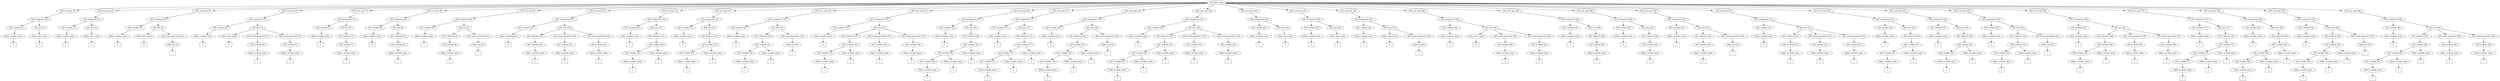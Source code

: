 /*
 * AST in dot format generated by phc -- the PHP compiler
 */

digraph AST {
node_0 [label="AST_php_script"];
node_1 [label="AST_eval_expr (2)"];
node_2 [label="AST_assignment (2)"];
node_3 [label="AST_variable (2)"];
node_4 [label="Token_variable_name"];
node_5 [label="x", shape=box]
node_4 -> node_5;
node_3 -> node_4;
node_6 [label="AST_new (2)"];
node_7 [label="Token_class_name"];
node_8 [label="C", shape=box]
node_7 -> node_8;
node_6 -> node_7;
node_2 -> node_6;
node_2 -> node_3;
node_1 -> node_2;
node_9 [label="AST_eval_expr (3)"];
node_10 [label="AST_assignment (3)"];
node_11 [label="AST_variable (3)"];
node_12 [label="Token_variable_name"];
node_13 [label="x", shape=box]
node_12 -> node_13;
node_11 -> node_12;
node_14 [label="AST_new (3)"];
node_15 [label="Token_class_name"];
node_16 [label="C", shape=box]
node_15 -> node_16;
node_14 -> node_15;
node_10 -> node_14;
node_10 -> node_11;
node_9 -> node_10;
node_17 [label="AST_eval_expr (4)"];
node_18 [label="AST_assignment (4)"];
node_19 [label="AST_variable (4)"];
node_20 [label="Token_variable_name"];
node_21 [label="y", shape=box]
node_20 -> node_21;
node_19 -> node_20;
node_22 [label="AST_new (4)"];
node_23 [label="Token_class_name"];
node_24 [label="D", shape=box]
node_23 -> node_24;
node_25 [label="AST_actual_parameter (4)"];
node_26 [label="Token_int (4)"];
node_27 [label="1", shape=box]
node_26 -> node_27;
node_25 -> node_26;
node_22 -> node_25;
node_22 -> node_23;
node_18 -> node_22;
node_18 -> node_19;
node_17 -> node_18;
node_28 [label="AST_eval_expr (5)"];
node_29 [label="AST_assignment (5)"];
node_30 [label="AST_variable (5)"];
node_31 [label="Token_variable_name"];
node_32 [label="z", shape=box]
node_31 -> node_32;
node_30 -> node_31;
node_33 [label="AST_new (5)"];
node_34 [label="Token_class_name"];
node_35 [label="E", shape=box]
node_34 -> node_35;
node_36 [label="AST_actual_parameter (5)"];
node_37 [label="AST_variable (5)"];
node_38 [label="Token_variable_name"];
node_39 [label="x", shape=box]
node_38 -> node_39;
node_37 -> node_38;
node_36 -> node_37;
node_40 [label="AST_actual_parameter (5)"];
node_41 [label="AST_variable (5)"];
node_42 [label="Token_variable_name"];
node_43 [label="y", shape=box]
node_42 -> node_43;
node_41 -> node_42;
node_40 -> node_41;
node_33 -> node_40;
node_33 -> node_36;
node_33 -> node_34;
node_29 -> node_33;
node_29 -> node_30;
node_28 -> node_29;
node_44 [label="AST_eval_expr (7)"];
node_45 [label="AST_assignment (7)"];
node_46 [label="AST_variable (7)"];
node_47 [label="Token_variable_name"];
node_48 [label="a", shape=box]
node_47 -> node_48;
node_46 -> node_47;
node_49 [label="AST_new (7)"];
node_50 [label="AST_reflection (7)"];
node_51 [label="AST_variable (7)"];
node_52 [label="Token_variable_name"];
node_53 [label="x", shape=box]
node_52 -> node_53;
node_51 -> node_52;
node_50 -> node_51;
node_49 -> node_50;
node_45 -> node_49;
node_45 -> node_46;
node_44 -> node_45;
node_54 [label="AST_eval_expr (8)"];
node_55 [label="AST_assignment (8)"];
node_56 [label="AST_variable (8)"];
node_57 [label="Token_variable_name"];
node_58 [label="b", shape=box]
node_57 -> node_58;
node_56 -> node_57;
node_59 [label="AST_new (8)"];
node_60 [label="AST_reflection (8)"];
node_61 [label="AST_variable (8)"];
node_62 [label="Token_variable_name"];
node_63 [label="x", shape=box]
node_62 -> node_63;
node_61 -> node_62;
node_60 -> node_61;
node_59 -> node_60;
node_55 -> node_59;
node_55 -> node_56;
node_54 -> node_55;
node_64 [label="AST_eval_expr (9)"];
node_65 [label="AST_assignment (9)"];
node_66 [label="AST_variable (9)"];
node_67 [label="Token_variable_name"];
node_68 [label="c", shape=box]
node_67 -> node_68;
node_66 -> node_67;
node_69 [label="AST_new (9)"];
node_70 [label="AST_reflection (9)"];
node_71 [label="AST_variable (9)"];
node_72 [label="Token_variable_name"];
node_73 [label="x", shape=box]
node_72 -> node_73;
node_71 -> node_72;
node_70 -> node_71;
node_74 [label="AST_actual_parameter (9)"];
node_75 [label="Token_int (9)"];
node_76 [label="1", shape=box]
node_75 -> node_76;
node_74 -> node_75;
node_69 -> node_74;
node_69 -> node_70;
node_65 -> node_69;
node_65 -> node_66;
node_64 -> node_65;
node_77 [label="AST_eval_expr (10)"];
node_78 [label="AST_assignment (10)"];
node_79 [label="AST_variable (10)"];
node_80 [label="Token_variable_name"];
node_81 [label="d", shape=box]
node_80 -> node_81;
node_79 -> node_80;
node_82 [label="AST_new (10)"];
node_83 [label="AST_reflection (10)"];
node_84 [label="AST_variable (10)"];
node_85 [label="Token_variable_name"];
node_86 [label="x", shape=box]
node_85 -> node_86;
node_84 -> node_85;
node_83 -> node_84;
node_87 [label="AST_actual_parameter (10)"];
node_88 [label="AST_variable (10)"];
node_89 [label="Token_variable_name"];
node_90 [label="y", shape=box]
node_89 -> node_90;
node_88 -> node_89;
node_87 -> node_88;
node_91 [label="AST_actual_parameter (10)"];
node_92 [label="AST_variable (10)"];
node_93 [label="Token_variable_name"];
node_94 [label="z", shape=box]
node_93 -> node_94;
node_92 -> node_93;
node_91 -> node_92;
node_82 -> node_91;
node_82 -> node_87;
node_82 -> node_83;
node_78 -> node_82;
node_78 -> node_79;
node_77 -> node_78;
node_95 [label="AST_eval_expr (12)"];
node_96 [label="AST_assignment (12)"];
node_97 [label="AST_variable (12)"];
node_98 [label="Token_variable_name"];
node_99 [label="e", shape=box]
node_98 -> node_99;
node_97 -> node_98;
node_100 [label="AST_new (12)"];
node_101 [label="AST_reflection (12)"];
node_102 [label="AST_variable (12)"];
node_103 [label="AST_variable (12)"];
node_104 [label="Token_variable_name"];
node_105 [label="x", shape=box]
node_104 -> node_105;
node_103 -> node_104;
node_106 [label="Token_variable_name"];
node_107 [label="y", shape=box]
node_106 -> node_107;
node_102 -> node_106;
node_102 -> node_103;
node_101 -> node_102;
node_100 -> node_101;
node_96 -> node_100;
node_96 -> node_97;
node_95 -> node_96;
node_108 [label="AST_eval_expr (13)"];
node_109 [label="AST_assignment (13)"];
node_110 [label="AST_variable (13)"];
node_111 [label="Token_variable_name"];
node_112 [label="f", shape=box]
node_111 -> node_112;
node_110 -> node_111;
node_113 [label="AST_new (13)"];
node_114 [label="AST_reflection (13)"];
node_115 [label="AST_variable (13)"];
node_116 [label="AST_variable (13)"];
node_117 [label="Token_variable_name"];
node_118 [label="x", shape=box]
node_117 -> node_118;
node_116 -> node_117;
node_119 [label="Token_variable_name"];
node_120 [label="y", shape=box]
node_119 -> node_120;
node_115 -> node_119;
node_115 -> node_116;
node_114 -> node_115;
node_113 -> node_114;
node_109 -> node_113;
node_109 -> node_110;
node_108 -> node_109;
node_121 [label="AST_eval_expr (14)"];
node_122 [label="AST_assignment (14)"];
node_123 [label="AST_variable (14)"];
node_124 [label="Token_variable_name"];
node_125 [label="g", shape=box]
node_124 -> node_125;
node_123 -> node_124;
node_126 [label="AST_new (14)"];
node_127 [label="AST_reflection (14)"];
node_128 [label="AST_variable (14)"];
node_129 [label="AST_variable (14)"];
node_130 [label="Token_variable_name"];
node_131 [label="x", shape=box]
node_130 -> node_131;
node_129 -> node_130;
node_132 [label="Token_variable_name"];
node_133 [label="y", shape=box]
node_132 -> node_133;
node_128 -> node_132;
node_128 -> node_129;
node_127 -> node_128;
node_134 [label="AST_actual_parameter (14)"];
node_135 [label="Token_int (14)"];
node_136 [label="1", shape=box]
node_135 -> node_136;
node_134 -> node_135;
node_126 -> node_134;
node_126 -> node_127;
node_122 -> node_126;
node_122 -> node_123;
node_121 -> node_122;
node_137 [label="AST_eval_expr (15)"];
node_138 [label="AST_assignment (15)"];
node_139 [label="AST_variable (15)"];
node_140 [label="Token_variable_name"];
node_141 [label="h", shape=box]
node_140 -> node_141;
node_139 -> node_140;
node_142 [label="AST_new (15)"];
node_143 [label="AST_reflection (15)"];
node_144 [label="AST_variable (15)"];
node_145 [label="AST_variable (15)"];
node_146 [label="Token_variable_name"];
node_147 [label="x", shape=box]
node_146 -> node_147;
node_145 -> node_146;
node_148 [label="Token_variable_name"];
node_149 [label="y", shape=box]
node_148 -> node_149;
node_144 -> node_148;
node_144 -> node_145;
node_143 -> node_144;
node_150 [label="AST_actual_parameter (15)"];
node_151 [label="AST_variable (15)"];
node_152 [label="Token_variable_name"];
node_153 [label="y", shape=box]
node_152 -> node_153;
node_151 -> node_152;
node_150 -> node_151;
node_154 [label="AST_actual_parameter (15)"];
node_155 [label="AST_variable (15)"];
node_156 [label="Token_variable_name"];
node_157 [label="z", shape=box]
node_156 -> node_157;
node_155 -> node_156;
node_154 -> node_155;
node_142 -> node_154;
node_142 -> node_150;
node_142 -> node_143;
node_138 -> node_142;
node_138 -> node_139;
node_137 -> node_138;
node_158 [label="AST_eval_expr (16)"];
node_159 [label="AST_assignment (16)"];
node_160 [label="AST_variable (16)"];
node_161 [label="Token_variable_name"];
node_162 [label="e", shape=box]
node_161 -> node_162;
node_160 -> node_161;
node_163 [label="AST_new (16)"];
node_164 [label="AST_reflection (16)"];
node_165 [label="AST_variable (16)"];
node_166 [label="AST_variable (16)"];
node_167 [label="AST_variable (16)"];
node_168 [label="Token_variable_name"];
node_169 [label="x", shape=box]
node_168 -> node_169;
node_167 -> node_168;
node_170 [label="Token_variable_name"];
node_171 [label="y", shape=box]
node_170 -> node_171;
node_166 -> node_170;
node_166 -> node_167;
node_172 [label="Token_variable_name"];
node_173 [label="z", shape=box]
node_172 -> node_173;
node_165 -> node_172;
node_165 -> node_166;
node_164 -> node_165;
node_163 -> node_164;
node_159 -> node_163;
node_159 -> node_160;
node_158 -> node_159;
node_174 [label="AST_eval_expr (17)"];
node_175 [label="AST_assignment (17)"];
node_176 [label="AST_variable (17)"];
node_177 [label="Token_variable_name"];
node_178 [label="f", shape=box]
node_177 -> node_178;
node_176 -> node_177;
node_179 [label="AST_new (17)"];
node_180 [label="AST_reflection (17)"];
node_181 [label="AST_variable (17)"];
node_182 [label="AST_variable (17)"];
node_183 [label="AST_variable (17)"];
node_184 [label="Token_variable_name"];
node_185 [label="x", shape=box]
node_184 -> node_185;
node_183 -> node_184;
node_186 [label="Token_variable_name"];
node_187 [label="y", shape=box]
node_186 -> node_187;
node_182 -> node_186;
node_182 -> node_183;
node_188 [label="Token_variable_name"];
node_189 [label="z", shape=box]
node_188 -> node_189;
node_181 -> node_188;
node_181 -> node_182;
node_180 -> node_181;
node_179 -> node_180;
node_175 -> node_179;
node_175 -> node_176;
node_174 -> node_175;
node_190 [label="AST_eval_expr (18)"];
node_191 [label="AST_assignment (18)"];
node_192 [label="AST_variable (18)"];
node_193 [label="Token_variable_name"];
node_194 [label="g", shape=box]
node_193 -> node_194;
node_192 -> node_193;
node_195 [label="AST_new (18)"];
node_196 [label="AST_reflection (18)"];
node_197 [label="AST_variable (18)"];
node_198 [label="AST_variable (18)"];
node_199 [label="AST_variable (18)"];
node_200 [label="Token_variable_name"];
node_201 [label="x", shape=box]
node_200 -> node_201;
node_199 -> node_200;
node_202 [label="Token_variable_name"];
node_203 [label="y", shape=box]
node_202 -> node_203;
node_198 -> node_202;
node_198 -> node_199;
node_204 [label="Token_variable_name"];
node_205 [label="z", shape=box]
node_204 -> node_205;
node_197 -> node_204;
node_197 -> node_198;
node_196 -> node_197;
node_206 [label="AST_actual_parameter (18)"];
node_207 [label="Token_int (18)"];
node_208 [label="1", shape=box]
node_207 -> node_208;
node_206 -> node_207;
node_195 -> node_206;
node_195 -> node_196;
node_191 -> node_195;
node_191 -> node_192;
node_190 -> node_191;
node_209 [label="AST_eval_expr (19)"];
node_210 [label="AST_assignment (19)"];
node_211 [label="AST_variable (19)"];
node_212 [label="Token_variable_name"];
node_213 [label="h", shape=box]
node_212 -> node_213;
node_211 -> node_212;
node_214 [label="AST_new (19)"];
node_215 [label="AST_reflection (19)"];
node_216 [label="AST_variable (19)"];
node_217 [label="AST_variable (19)"];
node_218 [label="AST_variable (19)"];
node_219 [label="Token_variable_name"];
node_220 [label="x", shape=box]
node_219 -> node_220;
node_218 -> node_219;
node_221 [label="Token_variable_name"];
node_222 [label="y", shape=box]
node_221 -> node_222;
node_217 -> node_221;
node_217 -> node_218;
node_223 [label="Token_variable_name"];
node_224 [label="z", shape=box]
node_223 -> node_224;
node_216 -> node_223;
node_216 -> node_217;
node_215 -> node_216;
node_225 [label="AST_actual_parameter (19)"];
node_226 [label="AST_variable (19)"];
node_227 [label="Token_variable_name"];
node_228 [label="y", shape=box]
node_227 -> node_228;
node_226 -> node_227;
node_225 -> node_226;
node_229 [label="AST_actual_parameter (19)"];
node_230 [label="AST_variable (19)"];
node_231 [label="Token_variable_name"];
node_232 [label="z", shape=box]
node_231 -> node_232;
node_230 -> node_231;
node_229 -> node_230;
node_214 -> node_229;
node_214 -> node_225;
node_214 -> node_215;
node_210 -> node_214;
node_210 -> node_211;
node_209 -> node_210;
node_233 [label="AST_eval_expr (23)"];
node_234 [label="AST_assignment (23)"];
node_235 [label="AST_variable (23)"];
node_236 [label="Token_variable_name"];
node_237 [label="x", shape=box]
node_236 -> node_237;
node_235 -> node_236;
node_238 [label="AST_new (23)"];
node_239 [label="Token_class_name"];
node_240 [label="C", shape=box]
node_239 -> node_240;
node_238 -> node_239;
node_234 -> node_238;
node_234 -> node_235;
node_233 -> node_234;
node_241 [label="AST_eval_expr (24)"];
node_242 [label="AST_assignment (24)"];
node_243 [label="AST_variable (24)"];
node_244 [label="Token_variable_name"];
node_245 [label="x", shape=box]
node_244 -> node_245;
node_243 -> node_244;
node_246 [label="AST_new (24)"];
node_247 [label="Token_class_name"];
node_248 [label="C", shape=box]
node_247 -> node_248;
node_246 -> node_247;
node_242 -> node_246;
node_242 -> node_243;
node_241 -> node_242;
node_249 [label="AST_eval_expr (25)"];
node_250 [label="AST_assignment (25)"];
node_251 [label="AST_variable (25)"];
node_252 [label="Token_variable_name"];
node_253 [label="y", shape=box]
node_252 -> node_253;
node_251 -> node_252;
node_254 [label="AST_new (25)"];
node_255 [label="Token_class_name"];
node_256 [label="D", shape=box]
node_255 -> node_256;
node_257 [label="AST_actual_parameter (25)"];
node_258 [label="Token_int (25)"];
node_259 [label="1", shape=box]
node_258 -> node_259;
node_257 -> node_258;
node_254 -> node_257;
node_254 -> node_255;
node_250 -> node_254;
node_250 -> node_251;
node_249 -> node_250;
node_260 [label="AST_eval_expr (26)"];
node_261 [label="AST_assignment (26)"];
node_262 [label="AST_variable (26)"];
node_263 [label="Token_variable_name"];
node_264 [label="z", shape=box]
node_263 -> node_264;
node_262 -> node_263;
node_265 [label="AST_new (26)"];
node_266 [label="Token_class_name"];
node_267 [label="E", shape=box]
node_266 -> node_267;
node_268 [label="AST_actual_parameter (26)"];
node_269 [label="AST_variable (26)"];
node_270 [label="Token_variable_name"];
node_271 [label="x", shape=box]
node_270 -> node_271;
node_269 -> node_270;
node_268 -> node_269;
node_272 [label="AST_actual_parameter (26)"];
node_273 [label="AST_variable (26)"];
node_274 [label="Token_variable_name"];
node_275 [label="y", shape=box]
node_274 -> node_275;
node_273 -> node_274;
node_272 -> node_273;
node_265 -> node_272;
node_265 -> node_268;
node_265 -> node_266;
node_261 -> node_265;
node_261 -> node_262;
node_260 -> node_261;
node_276 [label="AST_eval_expr (28)"];
node_277 [label="AST_assignment (28)"];
node_278 [label="AST_variable (28)"];
node_279 [label="Token_variable_name"];
node_280 [label="a", shape=box]
node_279 -> node_280;
node_278 -> node_279;
node_281 [label="AST_new (28)"];
node_282 [label="AST_reflection (28)"];
node_283 [label="AST_variable (28)"];
node_284 [label="Token_variable_name"];
node_285 [label="x", shape=box]
node_284 -> node_285;
node_283 -> node_284;
node_282 -> node_283;
node_281 -> node_282;
node_277 -> node_281;
node_277 -> node_278;
node_276 -> node_277;
node_286 [label="AST_eval_expr (29)"];
node_287 [label="AST_assignment (29)"];
node_288 [label="AST_variable (29)"];
node_289 [label="Token_variable_name"];
node_290 [label="b", shape=box]
node_289 -> node_290;
node_288 -> node_289;
node_291 [label="AST_new (29)"];
node_292 [label="AST_reflection (29)"];
node_293 [label="AST_variable (29)"];
node_294 [label="Token_variable_name"];
node_295 [label="x", shape=box]
node_294 -> node_295;
node_293 -> node_294;
node_292 -> node_293;
node_291 -> node_292;
node_287 -> node_291;
node_287 -> node_288;
node_286 -> node_287;
node_296 [label="AST_eval_expr (30)"];
node_297 [label="AST_assignment (30)"];
node_298 [label="AST_variable (30)"];
node_299 [label="Token_variable_name"];
node_300 [label="c", shape=box]
node_299 -> node_300;
node_298 -> node_299;
node_301 [label="AST_new (30)"];
node_302 [label="AST_reflection (30)"];
node_303 [label="AST_variable (30)"];
node_304 [label="Token_variable_name"];
node_305 [label="x", shape=box]
node_304 -> node_305;
node_303 -> node_304;
node_302 -> node_303;
node_306 [label="AST_actual_parameter (30)"];
node_307 [label="Token_int (30)"];
node_308 [label="1", shape=box]
node_307 -> node_308;
node_306 -> node_307;
node_301 -> node_306;
node_301 -> node_302;
node_297 -> node_301;
node_297 -> node_298;
node_296 -> node_297;
node_309 [label="AST_eval_expr (31)"];
node_310 [label="AST_assignment (31)"];
node_311 [label="AST_variable (31)"];
node_312 [label="Token_variable_name"];
node_313 [label="d", shape=box]
node_312 -> node_313;
node_311 -> node_312;
node_314 [label="AST_new (31)"];
node_315 [label="AST_reflection (31)"];
node_316 [label="AST_variable (31)"];
node_317 [label="Token_variable_name"];
node_318 [label="x", shape=box]
node_317 -> node_318;
node_316 -> node_317;
node_315 -> node_316;
node_319 [label="AST_actual_parameter (31)"];
node_320 [label="AST_variable (31)"];
node_321 [label="Token_variable_name"];
node_322 [label="y", shape=box]
node_321 -> node_322;
node_320 -> node_321;
node_319 -> node_320;
node_323 [label="AST_actual_parameter (31)"];
node_324 [label="AST_variable (31)"];
node_325 [label="Token_variable_name"];
node_326 [label="z", shape=box]
node_325 -> node_326;
node_324 -> node_325;
node_323 -> node_324;
node_314 -> node_323;
node_314 -> node_319;
node_314 -> node_315;
node_310 -> node_314;
node_310 -> node_311;
node_309 -> node_310;
node_327 [label="AST_eval_expr (33)"];
node_328 [label="AST_assignment (33)"];
node_329 [label="AST_variable (33)"];
node_330 [label="Token_variable_name"];
node_331 [label="e", shape=box]
node_330 -> node_331;
node_329 -> node_330;
node_332 [label="AST_new (33)"];
node_333 [label="AST_reflection (33)"];
node_334 [label="AST_variable (33)"];
node_335 [label="AST_variable (33)"];
node_336 [label="Token_variable_name"];
node_337 [label="x", shape=box]
node_336 -> node_337;
node_335 -> node_336;
node_338 [label="Token_variable_name"];
node_339 [label="y", shape=box]
node_338 -> node_339;
node_334 -> node_338;
node_334 -> node_335;
node_333 -> node_334;
node_332 -> node_333;
node_328 -> node_332;
node_328 -> node_329;
node_327 -> node_328;
node_340 [label="AST_eval_expr (34)"];
node_341 [label="AST_assignment (34)"];
node_342 [label="AST_variable (34)"];
node_343 [label="Token_variable_name"];
node_344 [label="f", shape=box]
node_343 -> node_344;
node_342 -> node_343;
node_345 [label="AST_new (34)"];
node_346 [label="AST_reflection (34)"];
node_347 [label="AST_variable (34)"];
node_348 [label="AST_variable (34)"];
node_349 [label="Token_variable_name"];
node_350 [label="x", shape=box]
node_349 -> node_350;
node_348 -> node_349;
node_351 [label="Token_variable_name"];
node_352 [label="y", shape=box]
node_351 -> node_352;
node_347 -> node_351;
node_347 -> node_348;
node_346 -> node_347;
node_345 -> node_346;
node_341 -> node_345;
node_341 -> node_342;
node_340 -> node_341;
node_353 [label="AST_eval_expr (35)"];
node_354 [label="AST_assignment (35)"];
node_355 [label="AST_variable (35)"];
node_356 [label="Token_variable_name"];
node_357 [label="g", shape=box]
node_356 -> node_357;
node_355 -> node_356;
node_358 [label="AST_new (35)"];
node_359 [label="AST_reflection (35)"];
node_360 [label="AST_variable (35)"];
node_361 [label="AST_variable (35)"];
node_362 [label="Token_variable_name"];
node_363 [label="x", shape=box]
node_362 -> node_363;
node_361 -> node_362;
node_364 [label="Token_variable_name"];
node_365 [label="y", shape=box]
node_364 -> node_365;
node_360 -> node_364;
node_360 -> node_361;
node_359 -> node_360;
node_366 [label="AST_actual_parameter (35)"];
node_367 [label="Token_int (35)"];
node_368 [label="1", shape=box]
node_367 -> node_368;
node_366 -> node_367;
node_358 -> node_366;
node_358 -> node_359;
node_354 -> node_358;
node_354 -> node_355;
node_353 -> node_354;
node_369 [label="AST_eval_expr (36)"];
node_370 [label="AST_assignment (36)"];
node_371 [label="AST_variable (36)"];
node_372 [label="Token_variable_name"];
node_373 [label="h", shape=box]
node_372 -> node_373;
node_371 -> node_372;
node_374 [label="AST_new (36)"];
node_375 [label="AST_reflection (36)"];
node_376 [label="AST_variable (36)"];
node_377 [label="AST_variable (36)"];
node_378 [label="Token_variable_name"];
node_379 [label="x", shape=box]
node_378 -> node_379;
node_377 -> node_378;
node_380 [label="Token_variable_name"];
node_381 [label="y", shape=box]
node_380 -> node_381;
node_376 -> node_380;
node_376 -> node_377;
node_375 -> node_376;
node_382 [label="AST_actual_parameter (36)"];
node_383 [label="AST_variable (36)"];
node_384 [label="Token_variable_name"];
node_385 [label="y", shape=box]
node_384 -> node_385;
node_383 -> node_384;
node_382 -> node_383;
node_386 [label="AST_actual_parameter (36)"];
node_387 [label="AST_variable (36)"];
node_388 [label="Token_variable_name"];
node_389 [label="z", shape=box]
node_388 -> node_389;
node_387 -> node_388;
node_386 -> node_387;
node_374 -> node_386;
node_374 -> node_382;
node_374 -> node_375;
node_370 -> node_374;
node_370 -> node_371;
node_369 -> node_370;
node_390 [label="AST_eval_expr (37)"];
node_391 [label="AST_assignment (37)"];
node_392 [label="AST_variable (37)"];
node_393 [label="Token_variable_name"];
node_394 [label="e", shape=box]
node_393 -> node_394;
node_392 -> node_393;
node_395 [label="AST_new (37)"];
node_396 [label="AST_reflection (37)"];
node_397 [label="AST_variable (37)"];
node_398 [label="AST_variable (37)"];
node_399 [label="AST_variable (37)"];
node_400 [label="Token_variable_name"];
node_401 [label="x", shape=box]
node_400 -> node_401;
node_399 -> node_400;
node_402 [label="Token_variable_name"];
node_403 [label="y", shape=box]
node_402 -> node_403;
node_398 -> node_402;
node_398 -> node_399;
node_404 [label="Token_variable_name"];
node_405 [label="z", shape=box]
node_404 -> node_405;
node_397 -> node_404;
node_397 -> node_398;
node_396 -> node_397;
node_395 -> node_396;
node_391 -> node_395;
node_391 -> node_392;
node_390 -> node_391;
node_406 [label="AST_eval_expr (38)"];
node_407 [label="AST_assignment (38)"];
node_408 [label="AST_variable (38)"];
node_409 [label="Token_variable_name"];
node_410 [label="f", shape=box]
node_409 -> node_410;
node_408 -> node_409;
node_411 [label="AST_new (38)"];
node_412 [label="AST_reflection (38)"];
node_413 [label="AST_variable (38)"];
node_414 [label="AST_variable (38)"];
node_415 [label="AST_variable (38)"];
node_416 [label="Token_variable_name"];
node_417 [label="x", shape=box]
node_416 -> node_417;
node_415 -> node_416;
node_418 [label="Token_variable_name"];
node_419 [label="y", shape=box]
node_418 -> node_419;
node_414 -> node_418;
node_414 -> node_415;
node_420 [label="Token_variable_name"];
node_421 [label="z", shape=box]
node_420 -> node_421;
node_413 -> node_420;
node_413 -> node_414;
node_412 -> node_413;
node_411 -> node_412;
node_407 -> node_411;
node_407 -> node_408;
node_406 -> node_407;
node_422 [label="AST_eval_expr (39)"];
node_423 [label="AST_assignment (39)"];
node_424 [label="AST_variable (39)"];
node_425 [label="Token_variable_name"];
node_426 [label="g", shape=box]
node_425 -> node_426;
node_424 -> node_425;
node_427 [label="AST_new (39)"];
node_428 [label="AST_reflection (39)"];
node_429 [label="AST_variable (39)"];
node_430 [label="AST_variable (39)"];
node_431 [label="AST_variable (39)"];
node_432 [label="Token_variable_name"];
node_433 [label="x", shape=box]
node_432 -> node_433;
node_431 -> node_432;
node_434 [label="Token_variable_name"];
node_435 [label="y", shape=box]
node_434 -> node_435;
node_430 -> node_434;
node_430 -> node_431;
node_436 [label="Token_variable_name"];
node_437 [label="z", shape=box]
node_436 -> node_437;
node_429 -> node_436;
node_429 -> node_430;
node_428 -> node_429;
node_438 [label="AST_actual_parameter (39)"];
node_439 [label="Token_int (39)"];
node_440 [label="1", shape=box]
node_439 -> node_440;
node_438 -> node_439;
node_427 -> node_438;
node_427 -> node_428;
node_423 -> node_427;
node_423 -> node_424;
node_422 -> node_423;
node_441 [label="AST_eval_expr (40)"];
node_442 [label="AST_assignment (40)"];
node_443 [label="AST_variable (40)"];
node_444 [label="Token_variable_name"];
node_445 [label="h", shape=box]
node_444 -> node_445;
node_443 -> node_444;
node_446 [label="AST_new (40)"];
node_447 [label="AST_reflection (40)"];
node_448 [label="AST_variable (40)"];
node_449 [label="AST_variable (40)"];
node_450 [label="AST_variable (40)"];
node_451 [label="Token_variable_name"];
node_452 [label="x", shape=box]
node_451 -> node_452;
node_450 -> node_451;
node_453 [label="Token_variable_name"];
node_454 [label="y", shape=box]
node_453 -> node_454;
node_449 -> node_453;
node_449 -> node_450;
node_455 [label="Token_variable_name"];
node_456 [label="z", shape=box]
node_455 -> node_456;
node_448 -> node_455;
node_448 -> node_449;
node_447 -> node_448;
node_457 [label="AST_actual_parameter (40)"];
node_458 [label="AST_variable (40)"];
node_459 [label="Token_variable_name"];
node_460 [label="y", shape=box]
node_459 -> node_460;
node_458 -> node_459;
node_457 -> node_458;
node_461 [label="AST_actual_parameter (40)"];
node_462 [label="AST_variable (40)"];
node_463 [label="Token_variable_name"];
node_464 [label="z", shape=box]
node_463 -> node_464;
node_462 -> node_463;
node_461 -> node_462;
node_446 -> node_461;
node_446 -> node_457;
node_446 -> node_447;
node_442 -> node_446;
node_442 -> node_443;
node_441 -> node_442;
node_0 -> node_441;
node_0 -> node_422;
node_0 -> node_406;
node_0 -> node_390;
node_0 -> node_369;
node_0 -> node_353;
node_0 -> node_340;
node_0 -> node_327;
node_0 -> node_309;
node_0 -> node_296;
node_0 -> node_286;
node_0 -> node_276;
node_0 -> node_260;
node_0 -> node_249;
node_0 -> node_241;
node_0 -> node_233;
node_0 -> node_209;
node_0 -> node_190;
node_0 -> node_174;
node_0 -> node_158;
node_0 -> node_137;
node_0 -> node_121;
node_0 -> node_108;
node_0 -> node_95;
node_0 -> node_77;
node_0 -> node_64;
node_0 -> node_54;
node_0 -> node_44;
node_0 -> node_28;
node_0 -> node_17;
node_0 -> node_9;
node_0 -> node_1;
}
